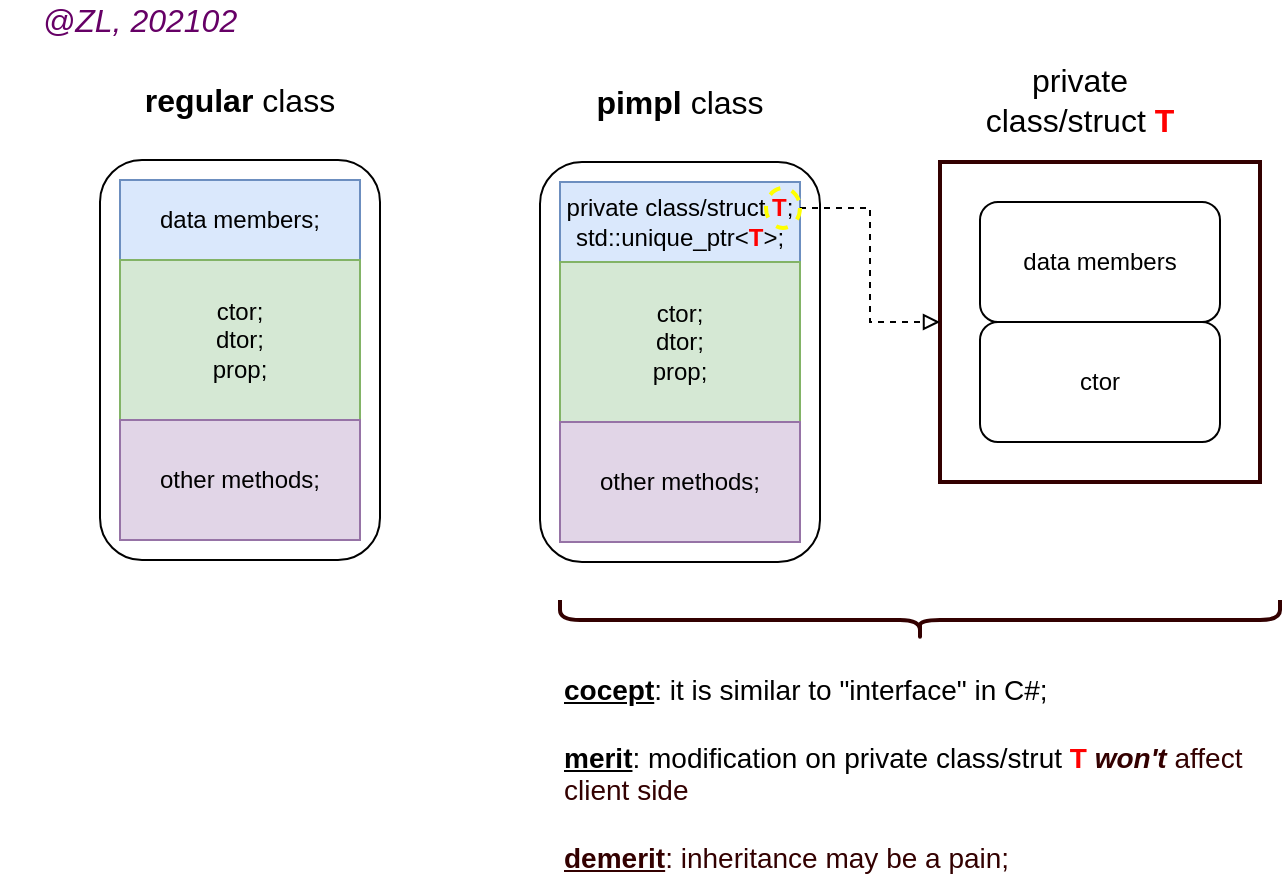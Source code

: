<mxfile version="12.2.4" pages="1"><diagram id="ZDCJ3Y6ybkQcG0mFo30B" name="Page-1"><mxGraphModel dx="524" dy="446" grid="1" gridSize="10" guides="1" tooltips="1" connect="1" arrows="1" fold="1" page="1" pageScale="1" pageWidth="850" pageHeight="1100" math="0" shadow="0"><root><mxCell id="0"/><mxCell id="1" parent="0"/><mxCell id="17" value="" style="whiteSpace=wrap;html=1;aspect=fixed;strokeColor=#330000;strokeWidth=2;fillColor=none;fontSize=12;" parent="1" vertex="1"><mxGeometry x="510" y="91" width="160" height="160" as="geometry"/></mxCell><mxCell id="6" value="" style="rounded=1;whiteSpace=wrap;html=1;fontSize=16;" parent="1" vertex="1"><mxGeometry x="90" y="90" width="140" height="200" as="geometry"/></mxCell><mxCell id="2" value="data members;" style="rounded=0;whiteSpace=wrap;html=1;fillColor=#dae8fc;strokeColor=#6c8ebf;" parent="1" vertex="1"><mxGeometry x="100" y="100" width="120" height="40" as="geometry"/></mxCell><mxCell id="3" value="ctor;&lt;br&gt;dtor;&lt;br&gt;prop;" style="rounded=0;whiteSpace=wrap;html=1;fillColor=#d5e8d4;strokeColor=#82b366;" parent="1" vertex="1"><mxGeometry x="100" y="140" width="120" height="80" as="geometry"/></mxCell><mxCell id="4" value="other methods;" style="rounded=0;whiteSpace=wrap;html=1;fillColor=#e1d5e7;strokeColor=#9673a6;" parent="1" vertex="1"><mxGeometry x="100" y="220" width="120" height="60" as="geometry"/></mxCell><mxCell id="5" value="&lt;b&gt;regular &lt;/b&gt;class" style="text;html=1;strokeColor=none;fillColor=none;align=center;verticalAlign=middle;whiteSpace=wrap;rounded=0;fontSize=16;" parent="1" vertex="1"><mxGeometry x="100" y="40" width="120" height="40" as="geometry"/></mxCell><mxCell id="7" value="" style="rounded=1;whiteSpace=wrap;html=1;fontSize=16;" parent="1" vertex="1"><mxGeometry x="310" y="91" width="140" height="200" as="geometry"/></mxCell><mxCell id="8" value="private class/struct &lt;b&gt;&lt;font color=&quot;#ff0000&quot;&gt;T&lt;/font&gt;&lt;/b&gt;;&lt;br&gt;std::unique_ptr&amp;lt;&lt;font color=&quot;#ff0000&quot;&gt;&lt;b&gt;T&lt;/b&gt;&lt;/font&gt;&amp;gt;;" style="rounded=0;whiteSpace=wrap;html=1;fillColor=#dae8fc;strokeColor=#6c8ebf;" parent="1" vertex="1"><mxGeometry x="320" y="101" width="120" height="40" as="geometry"/></mxCell><mxCell id="9" value="ctor;&lt;br&gt;dtor;&lt;br&gt;prop;" style="rounded=0;whiteSpace=wrap;html=1;fillColor=#d5e8d4;strokeColor=#82b366;" parent="1" vertex="1"><mxGeometry x="320" y="141" width="120" height="80" as="geometry"/></mxCell><mxCell id="10" value="other methods;" style="rounded=0;whiteSpace=wrap;html=1;fillColor=#e1d5e7;strokeColor=#9673a6;" parent="1" vertex="1"><mxGeometry x="320" y="221" width="120" height="60" as="geometry"/></mxCell><mxCell id="11" value="&lt;b&gt;pimpl&lt;/b&gt; class" style="text;html=1;strokeColor=none;fillColor=none;align=center;verticalAlign=middle;whiteSpace=wrap;rounded=0;fontSize=16;" parent="1" vertex="1"><mxGeometry x="320" y="41" width="120" height="40" as="geometry"/></mxCell><mxCell id="13" value="data members" style="rounded=1;whiteSpace=wrap;html=1;fontSize=12;" parent="1" vertex="1"><mxGeometry x="530" y="111" width="120" height="60" as="geometry"/></mxCell><mxCell id="14" value="ctor" style="rounded=1;whiteSpace=wrap;html=1;fontSize=12;" parent="1" vertex="1"><mxGeometry x="530" y="171" width="120" height="60" as="geometry"/></mxCell><mxCell id="20" style="edgeStyle=orthogonalEdgeStyle;rounded=0;orthogonalLoop=1;jettySize=auto;html=1;exitX=1;exitY=0.5;exitDx=0;exitDy=0;entryX=0;entryY=0.5;entryDx=0;entryDy=0;fontSize=12;endArrow=block;endFill=0;dashed=1;" parent="1" source="16" target="17" edge="1"><mxGeometry relative="1" as="geometry"/></mxCell><mxCell id="16" value="" style="ellipse;whiteSpace=wrap;html=1;fontSize=12;fillColor=none;strokeColor=#FFFF00;dashed=1;strokeWidth=2;" parent="1" vertex="1"><mxGeometry x="423" y="104" width="17" height="20" as="geometry"/></mxCell><mxCell id="18" value="private class/struct &lt;b&gt;&lt;font color=&quot;#ff0000&quot;&gt;T&lt;/font&gt;&lt;/b&gt;" style="text;html=1;strokeColor=none;fillColor=none;align=center;verticalAlign=middle;whiteSpace=wrap;rounded=0;fontSize=16;" parent="1" vertex="1"><mxGeometry x="520" y="40" width="120" height="40" as="geometry"/></mxCell><mxCell id="21" value="" style="shape=curlyBracket;whiteSpace=wrap;html=1;rounded=1;strokeColor=#330000;strokeWidth=2;fillColor=none;fontSize=12;rotation=-90;" parent="1" vertex="1"><mxGeometry x="490" y="140" width="20" height="360" as="geometry"/></mxCell><mxCell id="22" value="&lt;b&gt;&lt;u&gt;cocept&lt;/u&gt;&lt;/b&gt;: it is similar to &quot;interface&quot; in C#;&lt;br&gt;&lt;br&gt;&lt;u&gt;&lt;b&gt;merit&lt;/b&gt;&lt;/u&gt;: modification on private class/strut &lt;font color=&quot;#ff0000&quot; style=&quot;font-weight: bold&quot;&gt;T &lt;/font&gt;&lt;font color=&quot;#330000&quot;&gt;&lt;b style=&quot;font-style: italic&quot;&gt;won't &lt;/b&gt;affect client side&lt;br&gt;&lt;br&gt;&lt;b&gt;&lt;u&gt;demerit&lt;/u&gt;&lt;/b&gt;: inheritance may be a pain;&lt;br&gt;&lt;/font&gt;" style="text;html=1;strokeColor=none;fillColor=none;align=left;verticalAlign=top;whiteSpace=wrap;rounded=0;fontSize=14;" parent="1" vertex="1"><mxGeometry x="320" y="340" width="360" height="110" as="geometry"/></mxCell><mxCell id="23" value="@ZL, 202102" style="text;html=1;strokeColor=none;fillColor=none;align=center;verticalAlign=middle;whiteSpace=wrap;rounded=0;fontSize=16;fontStyle=2;fontColor=#660066;" parent="1" vertex="1"><mxGeometry x="40" y="10" width="140" height="20" as="geometry"/></mxCell></root></mxGraphModel></diagram></mxfile>